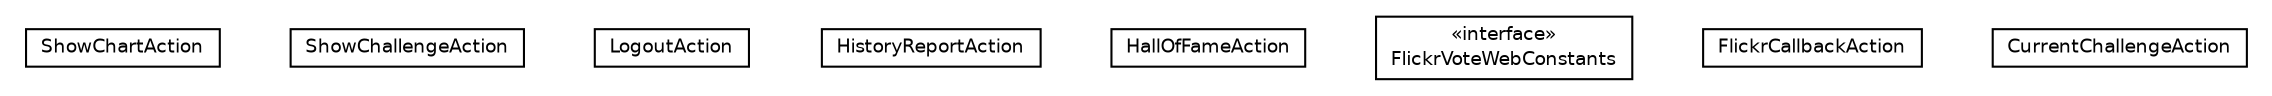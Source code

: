 #!/usr/local/bin/dot
#
# Class diagram 
# Generated by UmlGraph version 4.6 (http://www.spinellis.gr/sw/umlgraph)
#

digraph G {
	edge [fontname="Helvetica",fontsize=10,labelfontname="Helvetica",labelfontsize=10];
	node [fontname="Helvetica",fontsize=10,shape=plaintext];
	// net.chrissearle.flickrvote.web.ShowChartAction
	c1268 [label=<<table border="0" cellborder="1" cellspacing="0" cellpadding="2" port="p" href="./ShowChartAction.html">
		<tr><td><table border="0" cellspacing="0" cellpadding="1">
			<tr><td> ShowChartAction </td></tr>
		</table></td></tr>
		</table>>, fontname="Helvetica", fontcolor="black", fontsize=9.0];
	// net.chrissearle.flickrvote.web.ShowChallengeAction
	c1269 [label=<<table border="0" cellborder="1" cellspacing="0" cellpadding="2" port="p" href="./ShowChallengeAction.html">
		<tr><td><table border="0" cellspacing="0" cellpadding="1">
			<tr><td> ShowChallengeAction </td></tr>
		</table></td></tr>
		</table>>, fontname="Helvetica", fontcolor="black", fontsize=9.0];
	// net.chrissearle.flickrvote.web.LogoutAction
	c1270 [label=<<table border="0" cellborder="1" cellspacing="0" cellpadding="2" port="p" href="./LogoutAction.html">
		<tr><td><table border="0" cellspacing="0" cellpadding="1">
			<tr><td> LogoutAction </td></tr>
		</table></td></tr>
		</table>>, fontname="Helvetica", fontcolor="black", fontsize=9.0];
	// net.chrissearle.flickrvote.web.HistoryReportAction
	c1271 [label=<<table border="0" cellborder="1" cellspacing="0" cellpadding="2" port="p" href="./HistoryReportAction.html">
		<tr><td><table border="0" cellspacing="0" cellpadding="1">
			<tr><td> HistoryReportAction </td></tr>
		</table></td></tr>
		</table>>, fontname="Helvetica", fontcolor="black", fontsize=9.0];
	// net.chrissearle.flickrvote.web.HallOfFameAction
	c1272 [label=<<table border="0" cellborder="1" cellspacing="0" cellpadding="2" port="p" href="./HallOfFameAction.html">
		<tr><td><table border="0" cellspacing="0" cellpadding="1">
			<tr><td> HallOfFameAction </td></tr>
		</table></td></tr>
		</table>>, fontname="Helvetica", fontcolor="black", fontsize=9.0];
	// net.chrissearle.flickrvote.web.FlickrVoteWebConstants
	c1273 [label=<<table border="0" cellborder="1" cellspacing="0" cellpadding="2" port="p" href="./FlickrVoteWebConstants.html">
		<tr><td><table border="0" cellspacing="0" cellpadding="1">
			<tr><td> &laquo;interface&raquo; </td></tr>
			<tr><td> FlickrVoteWebConstants </td></tr>
		</table></td></tr>
		</table>>, fontname="Helvetica", fontcolor="black", fontsize=9.0];
	// net.chrissearle.flickrvote.web.FlickrCallbackAction
	c1274 [label=<<table border="0" cellborder="1" cellspacing="0" cellpadding="2" port="p" href="./FlickrCallbackAction.html">
		<tr><td><table border="0" cellspacing="0" cellpadding="1">
			<tr><td> FlickrCallbackAction </td></tr>
		</table></td></tr>
		</table>>, fontname="Helvetica", fontcolor="black", fontsize=9.0];
	// net.chrissearle.flickrvote.web.CurrentChallengeAction
	c1275 [label=<<table border="0" cellborder="1" cellspacing="0" cellpadding="2" port="p" href="./CurrentChallengeAction.html">
		<tr><td><table border="0" cellspacing="0" cellpadding="1">
			<tr><td> CurrentChallengeAction </td></tr>
		</table></td></tr>
		</table>>, fontname="Helvetica", fontcolor="black", fontsize=9.0];
}

